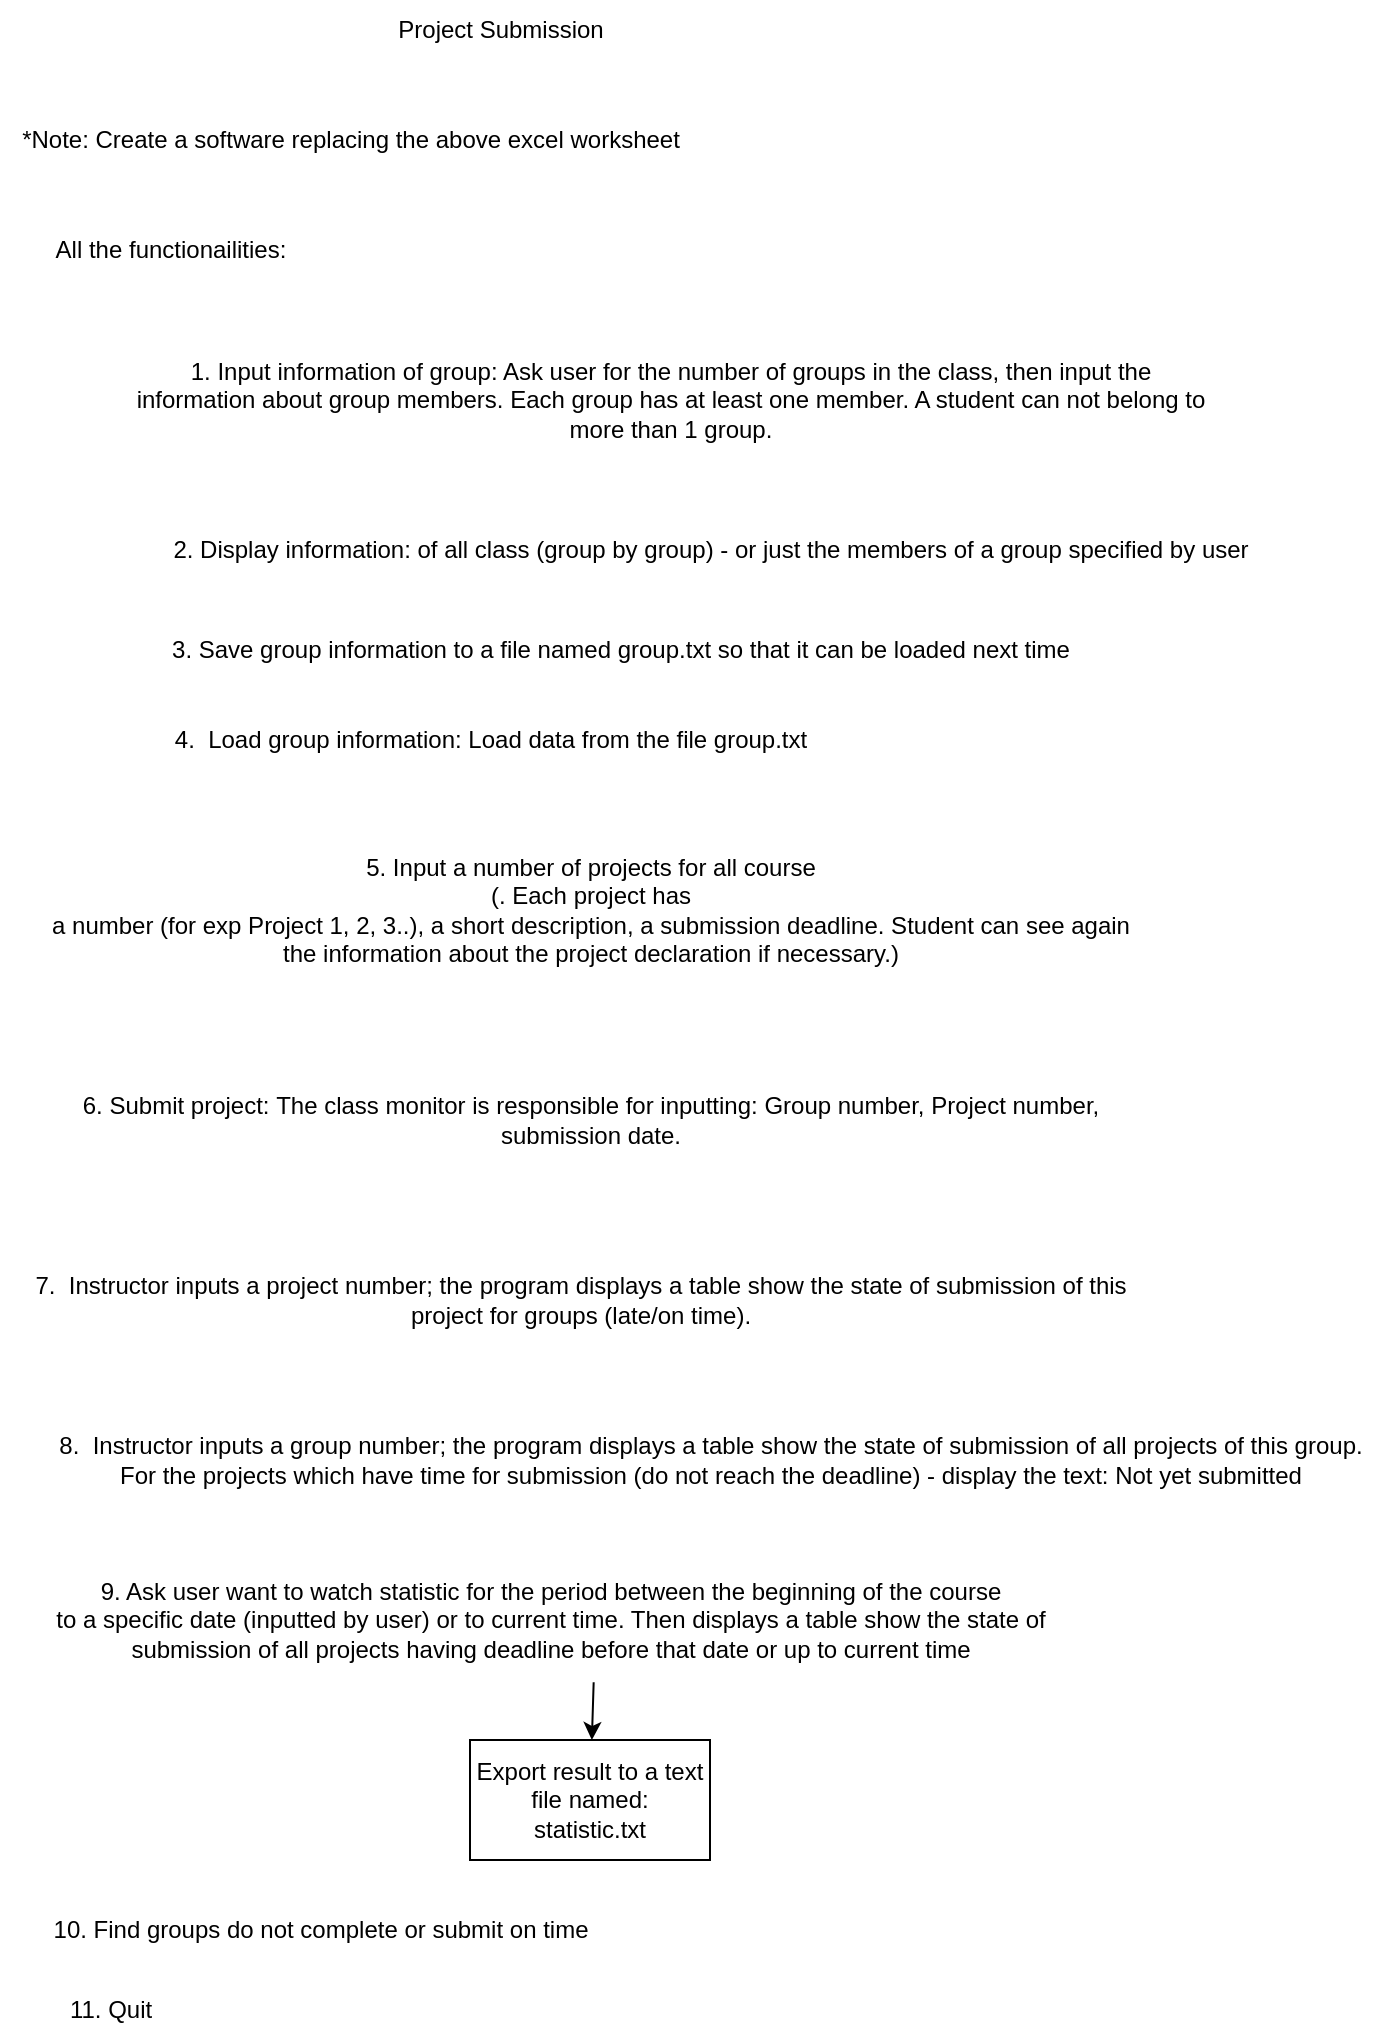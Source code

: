 <mxfile>
    <diagram id="8vNfjiD8i_rGudIjSIzm" name="Page-1">
        <mxGraphModel dx="950" dy="563" grid="1" gridSize="10" guides="1" tooltips="1" connect="1" arrows="1" fold="1" page="1" pageScale="1" pageWidth="850" pageHeight="1100" math="0" shadow="0">
            <root>
                <mxCell id="0"/>
                <mxCell id="1" parent="0"/>
                <mxCell id="3" value="Project Submission" style="text;html=1;align=center;verticalAlign=middle;resizable=0;points=[];autosize=1;strokeColor=none;fillColor=none;" parent="1" vertex="1">
                    <mxGeometry x="200" y="80" width="130" height="30" as="geometry"/>
                </mxCell>
                <mxCell id="4" value="*Note: Create a software replacing the above excel worksheet" style="text;html=1;align=center;verticalAlign=middle;resizable=0;points=[];autosize=1;strokeColor=none;fillColor=none;" parent="1" vertex="1">
                    <mxGeometry x="15" y="135" width="350" height="30" as="geometry"/>
                </mxCell>
                <mxCell id="5" value="All the functionailities:" style="text;html=1;align=center;verticalAlign=middle;resizable=0;points=[];autosize=1;strokeColor=none;fillColor=none;" parent="1" vertex="1">
                    <mxGeometry x="30" y="190" width="140" height="30" as="geometry"/>
                </mxCell>
                <mxCell id="7" value="2. Display information:&amp;nbsp;of all class (group by group) - or just the members of a group specified by user" style="text;html=1;align=center;verticalAlign=middle;resizable=0;points=[];autosize=1;strokeColor=none;fillColor=none;" parent="1" vertex="1">
                    <mxGeometry x="90" y="340" width="560" height="30" as="geometry"/>
                </mxCell>
                <mxCell id="8" value="3. Save group information to a file named group.txt so that it can be loaded next time" style="text;html=1;align=center;verticalAlign=middle;resizable=0;points=[];autosize=1;strokeColor=none;fillColor=none;" parent="1" vertex="1">
                    <mxGeometry x="90" y="390" width="470" height="30" as="geometry"/>
                </mxCell>
                <mxCell id="9" value="1.&amp;nbsp;Input information of group: Ask user for the number of groups in the class, then input the &lt;br/&gt;information about group members. Each group has at least one member. A student can not belong to &lt;br/&gt;more than 1 group. " style="text;html=1;align=center;verticalAlign=middle;resizable=0;points=[];autosize=1;strokeColor=none;fillColor=none;" parent="1" vertex="1">
                    <mxGeometry x="70" y="250" width="560" height="60" as="geometry"/>
                </mxCell>
                <mxCell id="10" value="4.&amp;nbsp; Load group information: Load data from the file group.txt" style="text;html=1;align=center;verticalAlign=middle;resizable=0;points=[];autosize=1;strokeColor=none;fillColor=none;" parent="1" vertex="1">
                    <mxGeometry x="90" y="435" width="340" height="30" as="geometry"/>
                </mxCell>
                <mxCell id="11" value="5.&amp;nbsp;Input a number of projects for all course &lt;br&gt;(. Each project has &lt;br&gt;a number (for exp Project 1, 2, 3..), a short description, a submission deadline. Student can see again &lt;br&gt;the information about the project declaration if necessary.)" style="text;html=1;align=center;verticalAlign=middle;resizable=0;points=[];autosize=1;strokeColor=none;fillColor=none;" parent="1" vertex="1">
                    <mxGeometry x="30" y="500" width="560" height="70" as="geometry"/>
                </mxCell>
                <mxCell id="13" value="6. Submit project:&amp;nbsp;The class monitor is responsible for inputting: Group number, Project number, &lt;br/&gt;submission date." style="text;html=1;align=center;verticalAlign=middle;resizable=0;points=[];autosize=1;strokeColor=none;fillColor=none;" parent="1" vertex="1">
                    <mxGeometry x="45" y="620" width="530" height="40" as="geometry"/>
                </mxCell>
                <mxCell id="15" value="7.&amp;nbsp; Instructor inputs a project number; the program displays a table show the state of submission of this &lt;br/&gt;project for groups (late/on time)." style="text;html=1;align=center;verticalAlign=middle;resizable=0;points=[];autosize=1;strokeColor=none;fillColor=none;" parent="1" vertex="1">
                    <mxGeometry x="20" y="710" width="570" height="40" as="geometry"/>
                </mxCell>
                <mxCell id="20" value="" style="edgeStyle=none;html=1;exitX=0.542;exitY=1.018;exitDx=0;exitDy=0;exitPerimeter=0;" parent="1" source="26" target="19" edge="1">
                    <mxGeometry relative="1" as="geometry">
                        <mxPoint x="314.0" y="900" as="sourcePoint"/>
                    </mxGeometry>
                </mxCell>
                <mxCell id="19" value="Export result to a text file named: statistic.txt" style="whiteSpace=wrap;html=1;" parent="1" vertex="1">
                    <mxGeometry x="250" y="950" width="120" height="60" as="geometry"/>
                </mxCell>
                <mxCell id="21" value="10. Find groups do not complete or submit on time" style="text;html=1;align=center;verticalAlign=middle;resizable=0;points=[];autosize=1;strokeColor=none;fillColor=none;" parent="1" vertex="1">
                    <mxGeometry x="30" y="1030" width="290" height="30" as="geometry"/>
                </mxCell>
                <mxCell id="22" value="11. Quit" style="text;html=1;align=center;verticalAlign=middle;resizable=0;points=[];autosize=1;strokeColor=none;fillColor=none;" parent="1" vertex="1">
                    <mxGeometry x="40" y="1070" width="60" height="30" as="geometry"/>
                </mxCell>
                <mxCell id="24" value="8.&amp;nbsp; Instructor inputs a group number; the program displays a table show the state of submission of all projects of this group. &lt;br&gt;For the projects which have time for submission (do not reach the deadline) - display the text: Not yet submitted" style="text;html=1;align=center;verticalAlign=middle;resizable=0;points=[];autosize=1;strokeColor=none;fillColor=none;" parent="1" vertex="1">
                    <mxGeometry x="30" y="790" width="680" height="40" as="geometry"/>
                </mxCell>
                <mxCell id="26" value="9. Ask user want to watch statistic for the period between the beginning of the course &lt;br&gt;to a specific date (inputted by user) or to current time. Then displays a table show the state of &lt;br&gt;submission of all projects having deadline before that date or up to current time" style="text;html=1;align=center;verticalAlign=middle;resizable=0;points=[];autosize=1;strokeColor=none;fillColor=none;" parent="1" vertex="1">
                    <mxGeometry x="30" y="860" width="520" height="60" as="geometry"/>
                </mxCell>
            </root>
        </mxGraphModel>
    </diagram>
</mxfile>